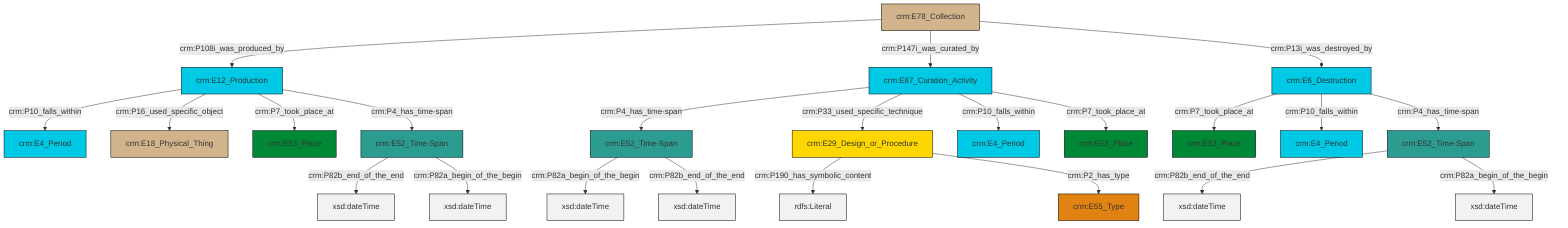 graph TD
classDef Literal fill:#f2f2f2,stroke:#000000;
classDef CRM_Entity fill:#FFFFFF,stroke:#000000;
classDef Temporal_Entity fill:#00C9E6, stroke:#000000;
classDef Type fill:#E18312, stroke:#000000;
classDef Time-Span fill:#2C9C91, stroke:#000000;
classDef Appellation fill:#FFEB7F, stroke:#000000;
classDef Place fill:#008836, stroke:#000000;
classDef Persistent_Item fill:#B266B2, stroke:#000000;
classDef Conceptual_Object fill:#FFD700, stroke:#000000;
classDef Physical_Thing fill:#D2B48C, stroke:#000000;
classDef Actor fill:#f58aad, stroke:#000000;
classDef PC_Classes fill:#4ce600, stroke:#000000;
classDef Multi fill:#cccccc,stroke:#000000;

2["crm:E12_Production"]:::Temporal_Entity -->|crm:P10_falls_within| 3["crm:E4_Period"]:::Temporal_Entity
4["crm:E6_Destruction"]:::Temporal_Entity -->|crm:P7_took_place_at| 5["crm:E53_Place"]:::Place
6["crm:E52_Time-Span"]:::Time-Span -->|crm:P82b_end_of_the_end| 7[xsd:dateTime]:::Literal
8["crm:E52_Time-Span"]:::Time-Span -->|crm:P82b_end_of_the_end| 9[xsd:dateTime]:::Literal
16["crm:E78_Collection"]:::Physical_Thing -->|crm:P108i_was_produced_by| 2["crm:E12_Production"]:::Temporal_Entity
6["crm:E52_Time-Span"]:::Time-Span -->|crm:P82a_begin_of_the_begin| 17[xsd:dateTime]:::Literal
8["crm:E52_Time-Span"]:::Time-Span -->|crm:P82a_begin_of_the_begin| 18[xsd:dateTime]:::Literal
2["crm:E12_Production"]:::Temporal_Entity -->|crm:P16_used_specific_object| 12["crm:E18_Physical_Thing"]:::Physical_Thing
2["crm:E12_Production"]:::Temporal_Entity -->|crm:P7_took_place_at| 20["crm:E53_Place"]:::Place
4["crm:E6_Destruction"]:::Temporal_Entity -->|crm:P10_falls_within| 23["crm:E4_Period"]:::Temporal_Entity
24["crm:E52_Time-Span"]:::Time-Span -->|crm:P82a_begin_of_the_begin| 26[xsd:dateTime]:::Literal
16["crm:E78_Collection"]:::Physical_Thing -->|crm:P147i_was_curated_by| 27["crm:E87_Curation_Activity"]:::Temporal_Entity
24["crm:E52_Time-Span"]:::Time-Span -->|crm:P82b_end_of_the_end| 30[xsd:dateTime]:::Literal
27["crm:E87_Curation_Activity"]:::Temporal_Entity -->|crm:P4_has_time-span| 24["crm:E52_Time-Span"]:::Time-Span
14["crm:E29_Design_or_Procedure"]:::Conceptual_Object -->|crm:P190_has_symbolic_content| 31[rdfs:Literal]:::Literal
16["crm:E78_Collection"]:::Physical_Thing -->|crm:P13i_was_destroyed_by| 4["crm:E6_Destruction"]:::Temporal_Entity
27["crm:E87_Curation_Activity"]:::Temporal_Entity -->|crm:P33_used_specific_technique| 14["crm:E29_Design_or_Procedure"]:::Conceptual_Object
2["crm:E12_Production"]:::Temporal_Entity -->|crm:P4_has_time-span| 6["crm:E52_Time-Span"]:::Time-Span
4["crm:E6_Destruction"]:::Temporal_Entity -->|crm:P4_has_time-span| 8["crm:E52_Time-Span"]:::Time-Span
27["crm:E87_Curation_Activity"]:::Temporal_Entity -->|crm:P10_falls_within| 0["crm:E4_Period"]:::Temporal_Entity
14["crm:E29_Design_or_Procedure"]:::Conceptual_Object -->|crm:P2_has_type| 37["crm:E55_Type"]:::Type
27["crm:E87_Curation_Activity"]:::Temporal_Entity -->|crm:P7_took_place_at| 10["crm:E53_Place"]:::Place